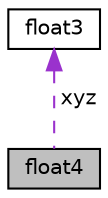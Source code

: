 digraph "float4"
{
  edge [fontname="Helvetica",fontsize="10",labelfontname="Helvetica",labelfontsize="10"];
  node [fontname="Helvetica",fontsize="10",shape=record];
  Node1 [label="float4",height=0.2,width=0.4,color="black", fillcolor="grey75", style="filled", fontcolor="black"];
  Node2 -> Node1 [dir="back",color="darkorchid3",fontsize="10",style="dashed",label=" xyz" ,fontname="Helvetica"];
  Node2 [label="float3",height=0.2,width=0.4,color="black", fillcolor="white", style="filled",URL="$structfloat3.html"];
}
